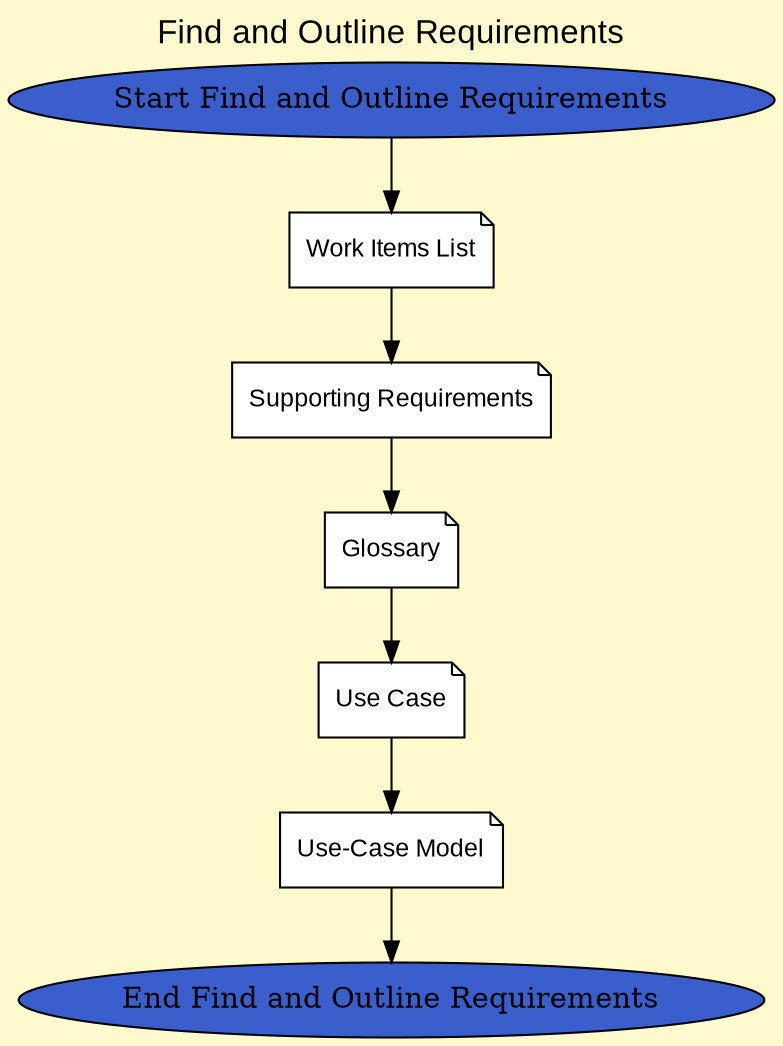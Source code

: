 digraph findAndOutlineRequirements	 {
  graph [
    fontsize = 16,
    fontname = Arial,
    label = "Find and Outline Requirements",
    labelloc = t,
    bgcolor = "lemonchiffon"
  ];
  
    "Task Start 1 2 1 1 1 0 0 Find and Outline Requirements |" -> "Task Artifact 1 2 1 1 1 9 0 Work Items List |";
	"Task Artifact 1 2 1 1 1 9 0 Work Items List |" -> "Task Artifact 1 2 1 1 1 11 0 Supporting Requirements |";
	"Task Artifact 1 2 1 1 1 11 0 Supporting Requirements |" -> "Task Artifact 1 2 1 1 1 10 0 Glossary |";
	"Task Artifact 1 2 1 1 1 10 0 Glossary |" -> "Task Artifact 1 2 1 1 1 12 0 Use Case |";
	"Task Artifact 1 2 1 1 1 12 0 Use Case |" -> "Task Artifact 1 2 1 1 1 13 0 Use-Case Model |";
	"Task Artifact 1 2 1 1 1 13 0 Use-Case Model |" -> "Task End 1 2 1 1 1 0 0 Find and Outline Requirements |";
	
	"Task Start 1 2 1 1 1 0 0 Find and Outline Requirements |" [shape=ellipse,label="Start Find and Outline Requirements",fillcolor =royalblue3,style=filled];
	"Task End 1 2 1 1 1 0 0 Find and Outline Requirements |" [shape=ellipse,label="End Find and Outline Requirements",fillcolor =royalblue3,style=filled];
	
	"Task Artifact 1 2 1 1 1 9 0 Work Items List |" [shape=note,label="Work Items List",fillcolor=white,style=filled,fontname = Arial,fontsize = 12,URL = "./Artifacts/WorkItemsList/workItemsList.html"];
	"Task Artifact 1 2 1 1 1 11 0 Supporting Requirements |" [shape=note,label="Supporting Requirements",fillcolor=white,style=filled,fontname = Arial,fontsize = 12,URL = "./Artifacts/SupportingRequirements/supportingRequirements.html"];
	"Task Artifact 1 2 1 1 1 10 0 Glossary |" [shape=note,label="Glossary",fillcolor=white,style=filled,fontname = Arial,fontsize = 12,URL = "./Artifacts/Glossary/glossary.html"];
	"Task Artifact 1 2 1 1 1 12 0 Use Case |" [shape=note,label="Use Case",fillcolor=white,style=filled,fontname = Arial,fontsize = 12,URL = "./Artifacts/UseCase/useCase.html"];
	"Task Artifact 1 2 1 1 1 13 0 Use-Case Model |" [shape=note,label="Use-Case Model",fillcolor=white,style=filled,fontname = Arial,fontsize = 12,URL = "./Artifacts/UseCaseModel/useCaseModel.html"];	

}